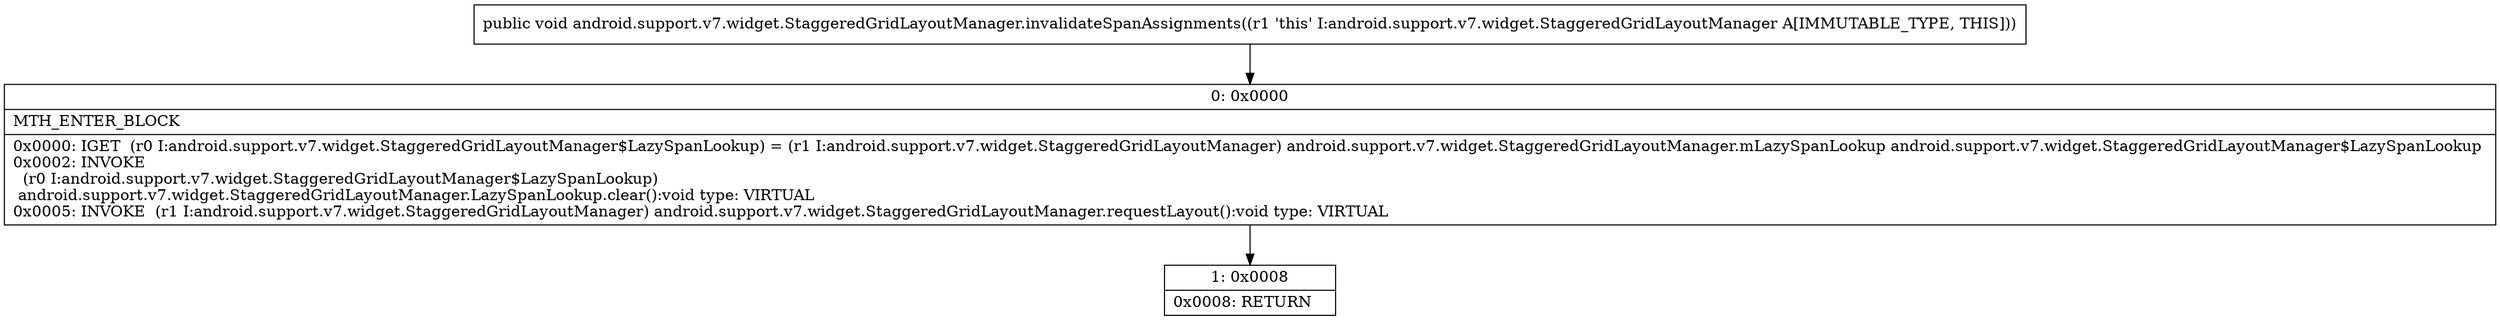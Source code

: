 digraph "CFG forandroid.support.v7.widget.StaggeredGridLayoutManager.invalidateSpanAssignments()V" {
Node_0 [shape=record,label="{0\:\ 0x0000|MTH_ENTER_BLOCK\l|0x0000: IGET  (r0 I:android.support.v7.widget.StaggeredGridLayoutManager$LazySpanLookup) = (r1 I:android.support.v7.widget.StaggeredGridLayoutManager) android.support.v7.widget.StaggeredGridLayoutManager.mLazySpanLookup android.support.v7.widget.StaggeredGridLayoutManager$LazySpanLookup \l0x0002: INVOKE  \l  (r0 I:android.support.v7.widget.StaggeredGridLayoutManager$LazySpanLookup)\l android.support.v7.widget.StaggeredGridLayoutManager.LazySpanLookup.clear():void type: VIRTUAL \l0x0005: INVOKE  (r1 I:android.support.v7.widget.StaggeredGridLayoutManager) android.support.v7.widget.StaggeredGridLayoutManager.requestLayout():void type: VIRTUAL \l}"];
Node_1 [shape=record,label="{1\:\ 0x0008|0x0008: RETURN   \l}"];
MethodNode[shape=record,label="{public void android.support.v7.widget.StaggeredGridLayoutManager.invalidateSpanAssignments((r1 'this' I:android.support.v7.widget.StaggeredGridLayoutManager A[IMMUTABLE_TYPE, THIS])) }"];
MethodNode -> Node_0;
Node_0 -> Node_1;
}

